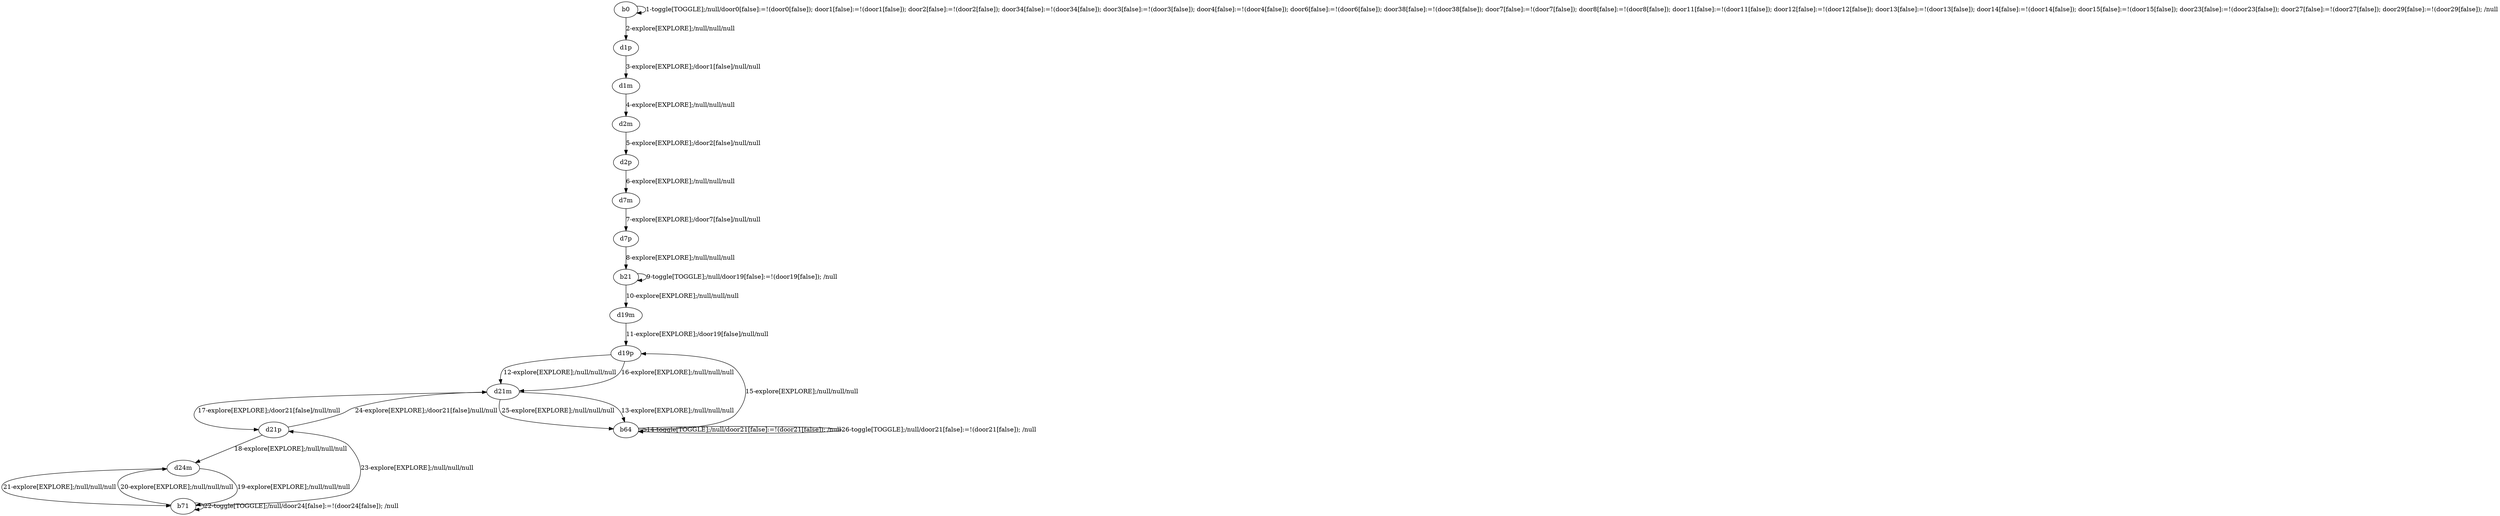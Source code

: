 # Total number of goals covered by this test: 1
# b71 --> d21p

digraph g {
"b0" -> "b0" [label = "1-toggle[TOGGLE];/null/door0[false]:=!(door0[false]); door1[false]:=!(door1[false]); door2[false]:=!(door2[false]); door34[false]:=!(door34[false]); door3[false]:=!(door3[false]); door4[false]:=!(door4[false]); door6[false]:=!(door6[false]); door38[false]:=!(door38[false]); door7[false]:=!(door7[false]); door8[false]:=!(door8[false]); door11[false]:=!(door11[false]); door12[false]:=!(door12[false]); door13[false]:=!(door13[false]); door14[false]:=!(door14[false]); door15[false]:=!(door15[false]); door23[false]:=!(door23[false]); door27[false]:=!(door27[false]); door29[false]:=!(door29[false]); /null"];
"b0" -> "d1p" [label = "2-explore[EXPLORE];/null/null/null"];
"d1p" -> "d1m" [label = "3-explore[EXPLORE];/door1[false]/null/null"];
"d1m" -> "d2m" [label = "4-explore[EXPLORE];/null/null/null"];
"d2m" -> "d2p" [label = "5-explore[EXPLORE];/door2[false]/null/null"];
"d2p" -> "d7m" [label = "6-explore[EXPLORE];/null/null/null"];
"d7m" -> "d7p" [label = "7-explore[EXPLORE];/door7[false]/null/null"];
"d7p" -> "b21" [label = "8-explore[EXPLORE];/null/null/null"];
"b21" -> "b21" [label = "9-toggle[TOGGLE];/null/door19[false]:=!(door19[false]); /null"];
"b21" -> "d19m" [label = "10-explore[EXPLORE];/null/null/null"];
"d19m" -> "d19p" [label = "11-explore[EXPLORE];/door19[false]/null/null"];
"d19p" -> "d21m" [label = "12-explore[EXPLORE];/null/null/null"];
"d21m" -> "b64" [label = "13-explore[EXPLORE];/null/null/null"];
"b64" -> "b64" [label = "14-toggle[TOGGLE];/null/door21[false]:=!(door21[false]); /null"];
"b64" -> "d19p" [label = "15-explore[EXPLORE];/null/null/null"];
"d19p" -> "d21m" [label = "16-explore[EXPLORE];/null/null/null"];
"d21m" -> "d21p" [label = "17-explore[EXPLORE];/door21[false]/null/null"];
"d21p" -> "d24m" [label = "18-explore[EXPLORE];/null/null/null"];
"d24m" -> "b71" [label = "19-explore[EXPLORE];/null/null/null"];
"b71" -> "d24m" [label = "20-explore[EXPLORE];/null/null/null"];
"d24m" -> "b71" [label = "21-explore[EXPLORE];/null/null/null"];
"b71" -> "b71" [label = "22-toggle[TOGGLE];/null/door24[false]:=!(door24[false]); /null"];
"b71" -> "d21p" [label = "23-explore[EXPLORE];/null/null/null"];
"d21p" -> "d21m" [label = "24-explore[EXPLORE];/door21[false]/null/null"];
"d21m" -> "b64" [label = "25-explore[EXPLORE];/null/null/null"];
"b64" -> "b64" [label = "26-toggle[TOGGLE];/null/door21[false]:=!(door21[false]); /null"];
}